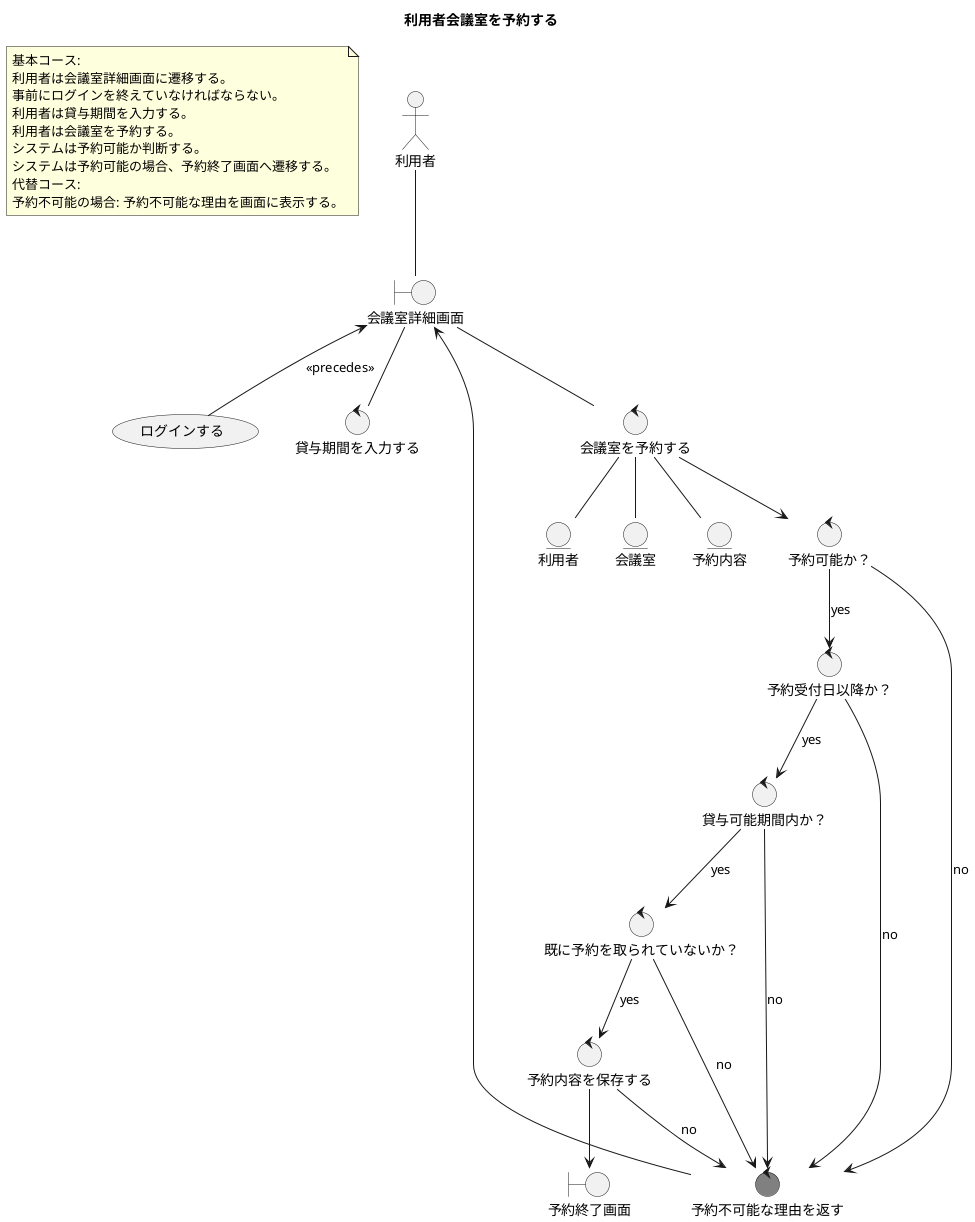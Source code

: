 @startuml
title 利用者会議室を予約する

note as N1
基本コース:
利用者は会議室詳細画面に遷移する。
事前にログインを終えていなければならない。
利用者は貸与期間を入力する。
利用者は会議室を予約する。
システムは予約可能か判断する。
システムは予約可能の場合、予約終了画面へ遷移する。
代替コース:
予約不可能の場合: 予約不可能な理由を画面に表示する。
end note

actor 利用者
boundary 会議室詳細画面
boundary 予約終了画面
usecase ログインする
entity 会議室
entity 予約内容
entity "利用者" as b
control 貸与期間を入力する
control 会議室を予約する
control "予約可能か？" as a
control "予約受付日以降か？" as c
control "貸与可能期間内か？" as d
control "既に予約を取られていないか？" as e
control 予約不可能な理由を返す #grey
control 予約内容を保存する
利用者 -- 会議室詳細画面
会議室詳細画面 <-- ログインする : <<precedes>>
会議室詳細画面 -- 貸与期間を入力する
会議室詳細画面 -- 会議室を予約する
会議室を予約する --> a
会議室を予約する -- 会議室
会議室を予約する -- 予約内容
会議室を予約する -- b
a --> c : yes
a --> 予約不可能な理由を返す : no
c --> d : yes
c --> 予約不可能な理由を返す : no
d --> e : yes
d --> 予約不可能な理由を返す : no
e --> 予約内容を保存する : yes
e --> 予約不可能な理由を返す : no
予約内容を保存する --> 予約終了画面
予約内容を保存する --> 予約不可能な理由を返す : no
予約不可能な理由を返す --> 会議室詳細画面
@enduml